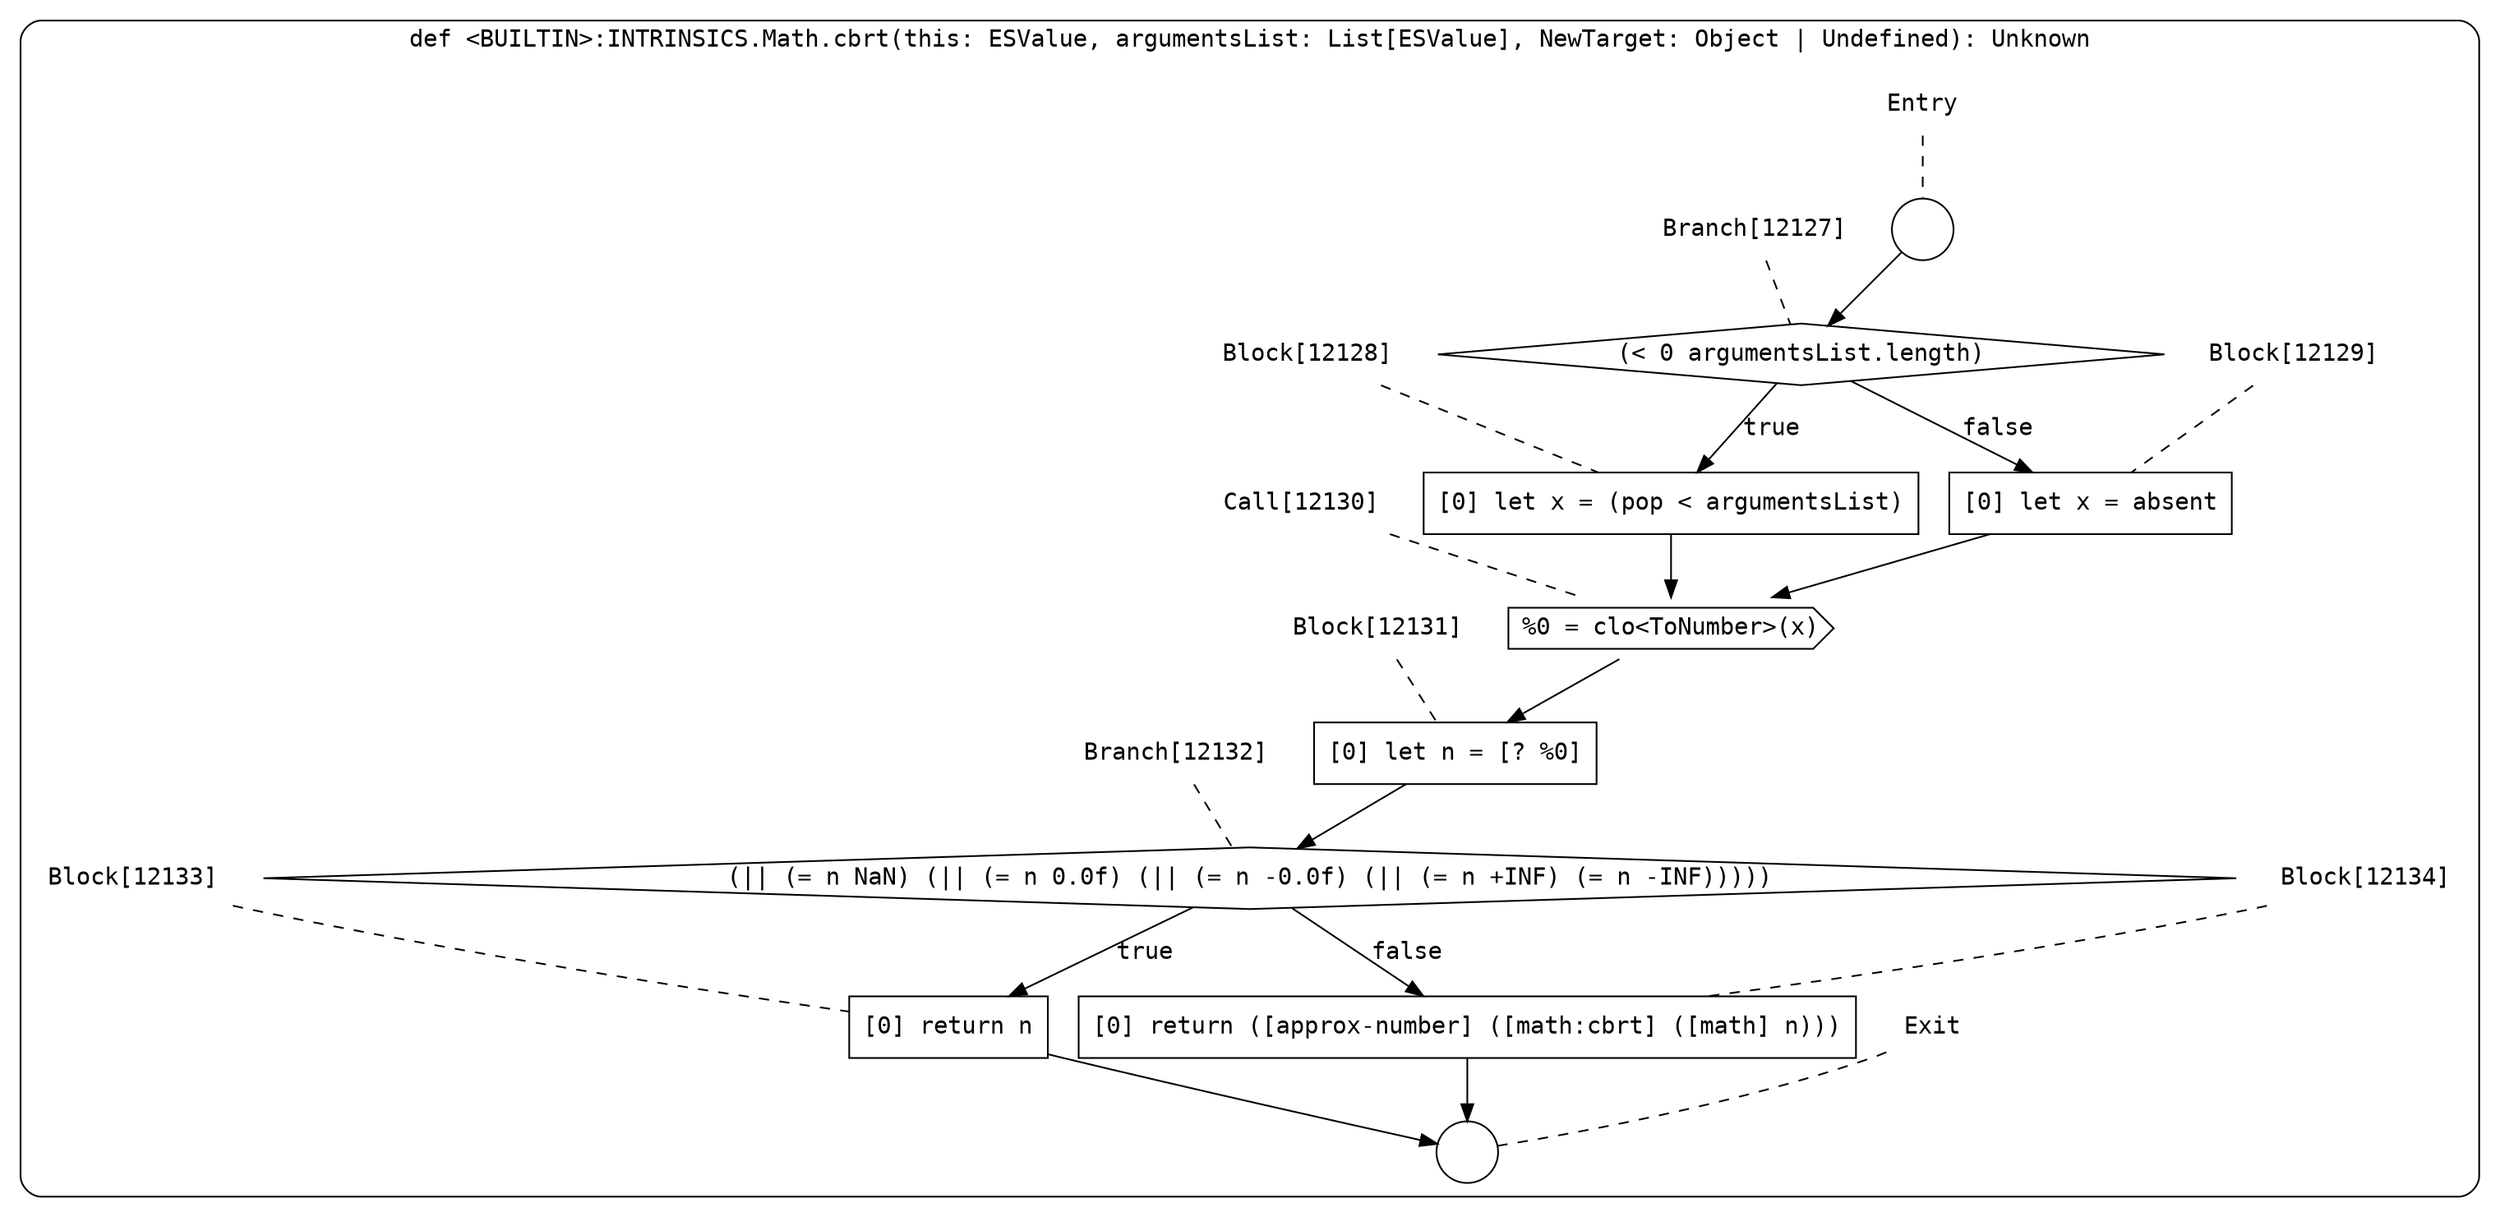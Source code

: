 digraph {
  graph [fontname = "Consolas"]
  node [fontname = "Consolas"]
  edge [fontname = "Consolas"]
  subgraph cluster2084 {
    label = "def <BUILTIN>:INTRINSICS.Math.cbrt(this: ESValue, argumentsList: List[ESValue], NewTarget: Object | Undefined): Unknown"
    style = rounded
    cluster2084_entry_name [shape=none, label=<<font color="black">Entry</font>>]
    cluster2084_entry_name -> cluster2084_entry [arrowhead=none, color="black", style=dashed]
    cluster2084_entry [shape=circle label=" " color="black" fillcolor="white" style=filled]
    cluster2084_entry -> node12127 [color="black"]
    cluster2084_exit_name [shape=none, label=<<font color="black">Exit</font>>]
    cluster2084_exit_name -> cluster2084_exit [arrowhead=none, color="black", style=dashed]
    cluster2084_exit [shape=circle label=" " color="black" fillcolor="white" style=filled]
    node12127_name [shape=none, label=<<font color="black">Branch[12127]</font>>]
    node12127_name -> node12127 [arrowhead=none, color="black", style=dashed]
    node12127 [shape=diamond, label=<<font color="black">(&lt; 0 argumentsList.length)</font>> color="black" fillcolor="white", style=filled]
    node12127 -> node12128 [label=<<font color="black">true</font>> color="black"]
    node12127 -> node12129 [label=<<font color="black">false</font>> color="black"]
    node12128_name [shape=none, label=<<font color="black">Block[12128]</font>>]
    node12128_name -> node12128 [arrowhead=none, color="black", style=dashed]
    node12128 [shape=box, label=<<font color="black">[0] let x = (pop &lt; argumentsList)<BR ALIGN="LEFT"/></font>> color="black" fillcolor="white", style=filled]
    node12128 -> node12130 [color="black"]
    node12129_name [shape=none, label=<<font color="black">Block[12129]</font>>]
    node12129_name -> node12129 [arrowhead=none, color="black", style=dashed]
    node12129 [shape=box, label=<<font color="black">[0] let x = absent<BR ALIGN="LEFT"/></font>> color="black" fillcolor="white", style=filled]
    node12129 -> node12130 [color="black"]
    node12130_name [shape=none, label=<<font color="black">Call[12130]</font>>]
    node12130_name -> node12130 [arrowhead=none, color="black", style=dashed]
    node12130 [shape=cds, label=<<font color="black">%0 = clo&lt;ToNumber&gt;(x)</font>> color="black" fillcolor="white", style=filled]
    node12130 -> node12131 [color="black"]
    node12131_name [shape=none, label=<<font color="black">Block[12131]</font>>]
    node12131_name -> node12131 [arrowhead=none, color="black", style=dashed]
    node12131 [shape=box, label=<<font color="black">[0] let n = [? %0]<BR ALIGN="LEFT"/></font>> color="black" fillcolor="white", style=filled]
    node12131 -> node12132 [color="black"]
    node12132_name [shape=none, label=<<font color="black">Branch[12132]</font>>]
    node12132_name -> node12132 [arrowhead=none, color="black", style=dashed]
    node12132 [shape=diamond, label=<<font color="black">(|| (= n NaN) (|| (= n 0.0f) (|| (= n -0.0f) (|| (= n +INF) (= n -INF)))))</font>> color="black" fillcolor="white", style=filled]
    node12132 -> node12133 [label=<<font color="black">true</font>> color="black"]
    node12132 -> node12134 [label=<<font color="black">false</font>> color="black"]
    node12133_name [shape=none, label=<<font color="black">Block[12133]</font>>]
    node12133_name -> node12133 [arrowhead=none, color="black", style=dashed]
    node12133 [shape=box, label=<<font color="black">[0] return n<BR ALIGN="LEFT"/></font>> color="black" fillcolor="white", style=filled]
    node12133 -> cluster2084_exit [color="black"]
    node12134_name [shape=none, label=<<font color="black">Block[12134]</font>>]
    node12134_name -> node12134 [arrowhead=none, color="black", style=dashed]
    node12134 [shape=box, label=<<font color="black">[0] return ([approx-number] ([math:cbrt] ([math] n)))<BR ALIGN="LEFT"/></font>> color="black" fillcolor="white", style=filled]
    node12134 -> cluster2084_exit [color="black"]
  }
}